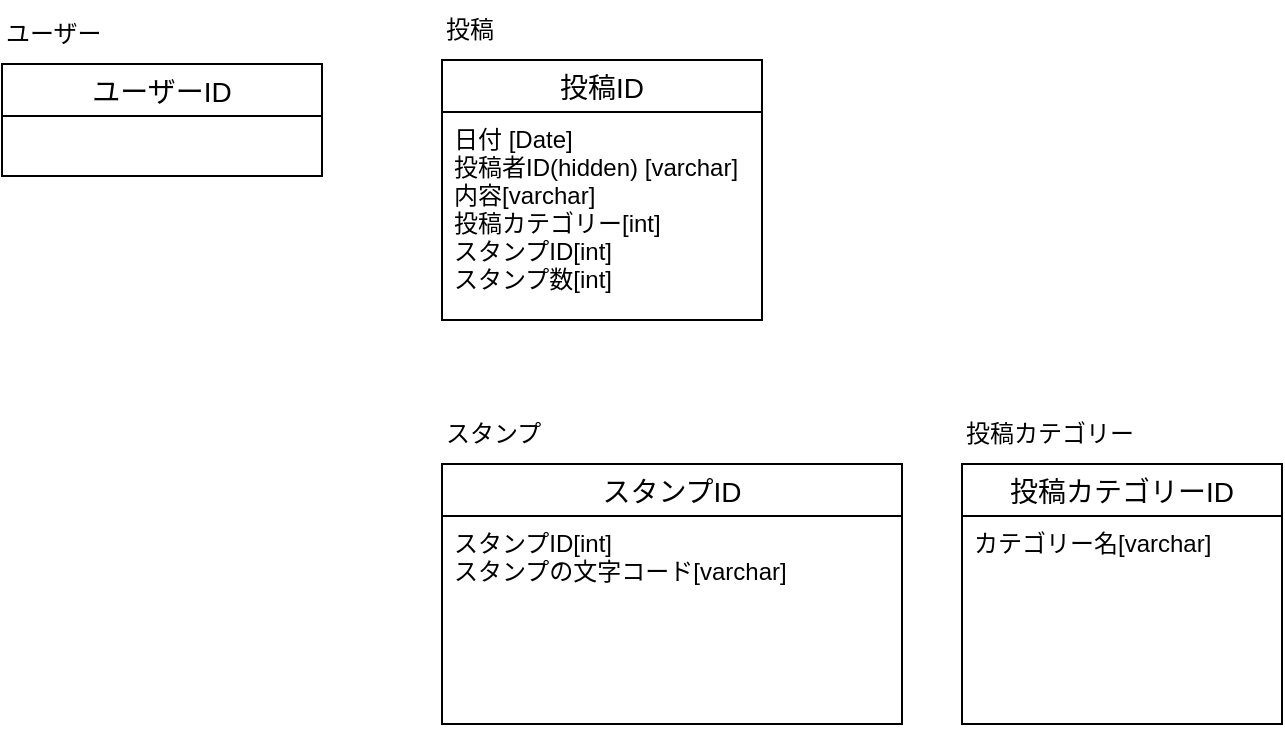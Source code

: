 <mxfile>
    <diagram id="XJa0ljLCb2qIuihe8d-H" name="ページ1">
        <mxGraphModel dx="701" dy="828" grid="1" gridSize="10" guides="1" tooltips="1" connect="1" arrows="1" fold="1" page="1" pageScale="1" pageWidth="1600" pageHeight="900" math="0" shadow="0">
            <root>
                <mxCell id="0"/>
                <mxCell id="1" parent="0"/>
                <mxCell id="2" value="ユーザーID" style="swimlane;fontStyle=0;childLayout=stackLayout;horizontal=1;startSize=26;horizontalStack=0;resizeParent=1;resizeParentMax=0;resizeLast=0;collapsible=1;marginBottom=0;align=center;fontSize=14;" vertex="1" parent="1">
                    <mxGeometry x="40" y="80" width="160" height="56" as="geometry"/>
                </mxCell>
                <mxCell id="6" value="投稿ID" style="swimlane;fontStyle=0;childLayout=stackLayout;horizontal=1;startSize=26;horizontalStack=0;resizeParent=1;resizeParentMax=0;resizeLast=0;collapsible=1;marginBottom=0;align=center;fontSize=14;" vertex="1" parent="1">
                    <mxGeometry x="260" y="78" width="160" height="130" as="geometry"/>
                </mxCell>
                <mxCell id="7" value="日付 [Date]&#10;投稿者ID(hidden) [varchar]&#10;内容[varchar]&#10;投稿カテゴリー[int]&#10;スタンプID[int]&#10;スタンプ数[int]&#10;" style="text;strokeColor=none;fillColor=none;spacingLeft=4;spacingRight=4;overflow=hidden;rotatable=0;points=[[0,0.5],[1,0.5]];portConstraint=eastwest;fontSize=12;" vertex="1" parent="6">
                    <mxGeometry y="26" width="160" height="104" as="geometry"/>
                </mxCell>
                <mxCell id="9" value="ユーザー" style="text;strokeColor=none;align=left;fillColor=none;html=1;verticalAlign=middle;whiteSpace=wrap;rounded=0;" vertex="1" parent="1">
                    <mxGeometry x="40" y="50" width="60" height="30" as="geometry"/>
                </mxCell>
                <mxCell id="11" value="投稿" style="text;strokeColor=none;align=left;fillColor=none;html=1;verticalAlign=middle;whiteSpace=wrap;rounded=0;" vertex="1" parent="1">
                    <mxGeometry x="260" y="48" width="60" height="30" as="geometry"/>
                </mxCell>
                <mxCell id="12" value="スタンプID" style="swimlane;fontStyle=0;childLayout=stackLayout;horizontal=1;startSize=26;horizontalStack=0;resizeParent=1;resizeParentMax=0;resizeLast=0;collapsible=1;marginBottom=0;align=center;fontSize=14;" vertex="1" parent="1">
                    <mxGeometry x="260" y="280" width="230" height="130" as="geometry"/>
                </mxCell>
                <mxCell id="13" value="スタンプID[int]&#10;スタンプの文字コード[varchar]&#10;" style="text;strokeColor=none;fillColor=none;spacingLeft=4;spacingRight=4;overflow=hidden;rotatable=0;points=[[0,0.5],[1,0.5]];portConstraint=eastwest;fontSize=12;" vertex="1" parent="12">
                    <mxGeometry y="26" width="230" height="104" as="geometry"/>
                </mxCell>
                <mxCell id="14" value="スタンプ" style="text;strokeColor=none;align=left;fillColor=none;html=1;verticalAlign=middle;whiteSpace=wrap;rounded=0;" vertex="1" parent="1">
                    <mxGeometry x="260" y="250" width="60" height="30" as="geometry"/>
                </mxCell>
                <mxCell id="15" value="投稿カテゴリーID" style="swimlane;fontStyle=0;childLayout=stackLayout;horizontal=1;startSize=26;horizontalStack=0;resizeParent=1;resizeParentMax=0;resizeLast=0;collapsible=1;marginBottom=0;align=center;fontSize=14;" vertex="1" parent="1">
                    <mxGeometry x="520" y="280" width="160" height="130" as="geometry"/>
                </mxCell>
                <mxCell id="16" value="カテゴリー名[varchar]&#10;" style="text;strokeColor=none;fillColor=none;spacingLeft=4;spacingRight=4;overflow=hidden;rotatable=0;points=[[0,0.5],[1,0.5]];portConstraint=eastwest;fontSize=12;" vertex="1" parent="15">
                    <mxGeometry y="26" width="160" height="104" as="geometry"/>
                </mxCell>
                <mxCell id="17" value="投稿カテゴリー" style="text;strokeColor=none;align=left;fillColor=none;html=1;verticalAlign=middle;whiteSpace=wrap;rounded=0;" vertex="1" parent="1">
                    <mxGeometry x="520" y="250" width="100" height="30" as="geometry"/>
                </mxCell>
            </root>
        </mxGraphModel>
    </diagram>
</mxfile>
